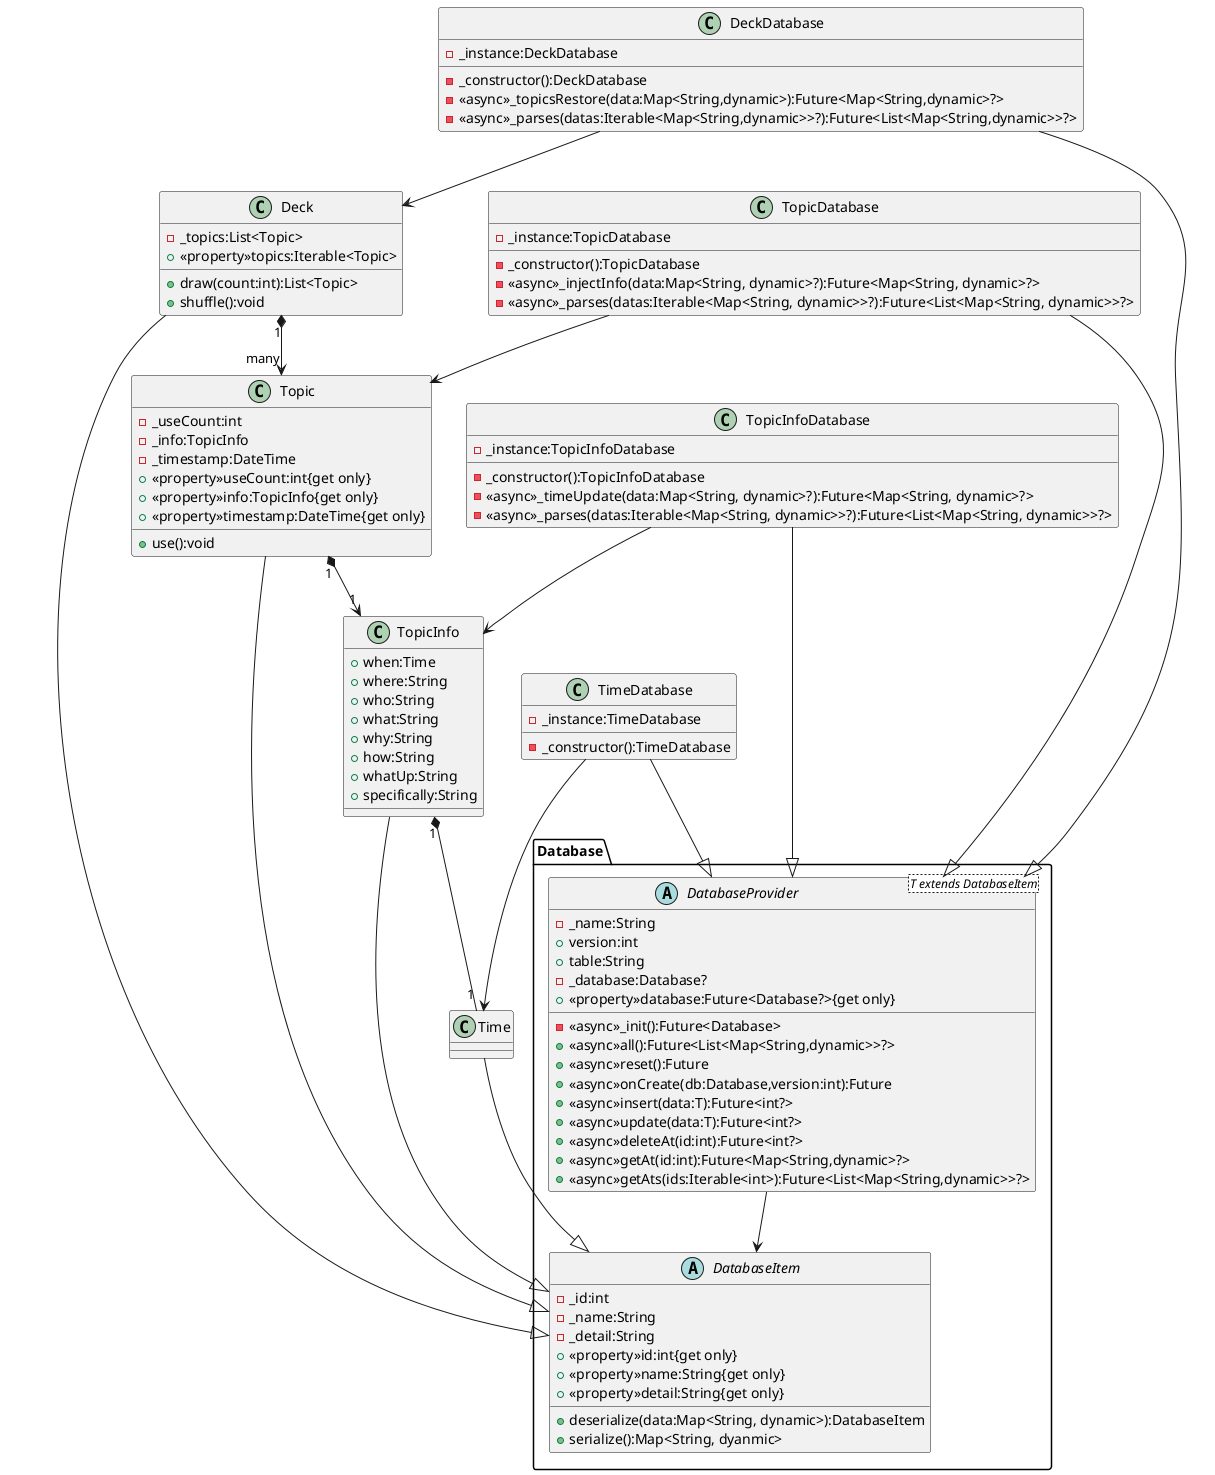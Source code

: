 @startuml Conversation deck cards
package Database
{
    abstract DatabaseItem
    {
        -_id:int
        -_name:String
        -_detail:String
        +<<property>>id:int{get only}
        +<<property>>name:String{get only}
        +<<property>>detail:String{get only}
        +deserialize(data:Map<String, dynamic>):DatabaseItem
        +serialize():Map<String, dyanmic>
    }
    abstract DatabaseProvider<T extends DatabaseItem>
    {
        -_name:String
        +version:int
        +table:String
        -_database:Database?
        +<<property>>database:Future<Database?>{get only}
        -<<async>>_init():Future<Database>
        +<<async>>all():Future<List<Map<String,dynamic>>?>
        +<<async>>reset():Future
        +<<async>>onCreate(db:Database,version:int):Future
        +<<async>>insert(data:T):Future<int?>
        +<<async>>update(data:T):Future<int?>
        +<<async>>deleteAt(id:int):Future<int?>
        +<<async>>getAt(id:int):Future<Map<String,dynamic>?>
        +<<async>>getAts(ids:Iterable<int>):Future<List<Map<String,dynamic>>?>
    }
}
class Deck
{
    -_topics:List<Topic>
    +<<property>>topics:Iterable<Topic>
    +draw(count:int):List<Topic>
    +shuffle():void
}
class DeckDatabase
{
    -_instance:DeckDatabase
    -_constructor():DeckDatabase
    -<<async>>_topicsRestore(data:Map<String,dynamic>):Future<Map<String,dynamic>?>
    -<<async>>_parses(datas:Iterable<Map<String,dynamic>>?):Future<List<Map<String,dynamic>>?>
}
class Topic
{
    -_useCount:int
    -_info:TopicInfo
    -_timestamp:DateTime
    +<<property>>useCount:int{get only}
    +<<property>>info:TopicInfo{get only}
    +<<property>>timestamp:DateTime{get only}
    +use():void
}
class TopicInfo
{
    +when:Time
    +where:String
    +who:String
    +what:String
    +why:String
    +how:String
    +whatUp:String
    +specifically:String
}
class TopicInfoDatabase
{
    -_instance:TopicInfoDatabase
    -_constructor():TopicInfoDatabase
    -<<async>>_timeUpdate(data:Map<String, dynamic>?):Future<Map<String, dynamic>?>
    -<<async>>_parses(datas:Iterable<Map<String, dynamic>>?):Future<List<Map<String, dynamic>>?>
}
class TopicDatabase
{
    -_instance:TopicDatabase
    -_constructor():TopicDatabase
    -<<async>>_injectInfo(data:Map<String, dynamic>?):Future<Map<String, dynamic>?>
    -<<async>>_parses(datas:Iterable<Map<String, dynamic>>?):Future<List<Map<String, dynamic>>?>
}
class Time
class TimeDatabase
{
    -_instance:TimeDatabase
    -_constructor():TimeDatabase
}

DatabaseProvider --> DatabaseItem
DeckDatabase --> Deck
TopicDatabase --> Topic
TopicInfoDatabase --> TopicInfo
TimeDatabase --> Time

DeckDatabase --|> DatabaseProvider
TopicDatabase --|> DatabaseProvider
TopicInfoDatabase --|> DatabaseProvider
TimeDatabase --|> DatabaseProvider
Deck --|> DatabaseItem
Topic --|> DatabaseItem
TopicInfo --|> DatabaseItem
Time --|> DatabaseItem

Topic "1" *--> "1" TopicInfo
Deck "1" *--> "many" Topic

TopicInfo "1" *-- "1" Time

@enduml